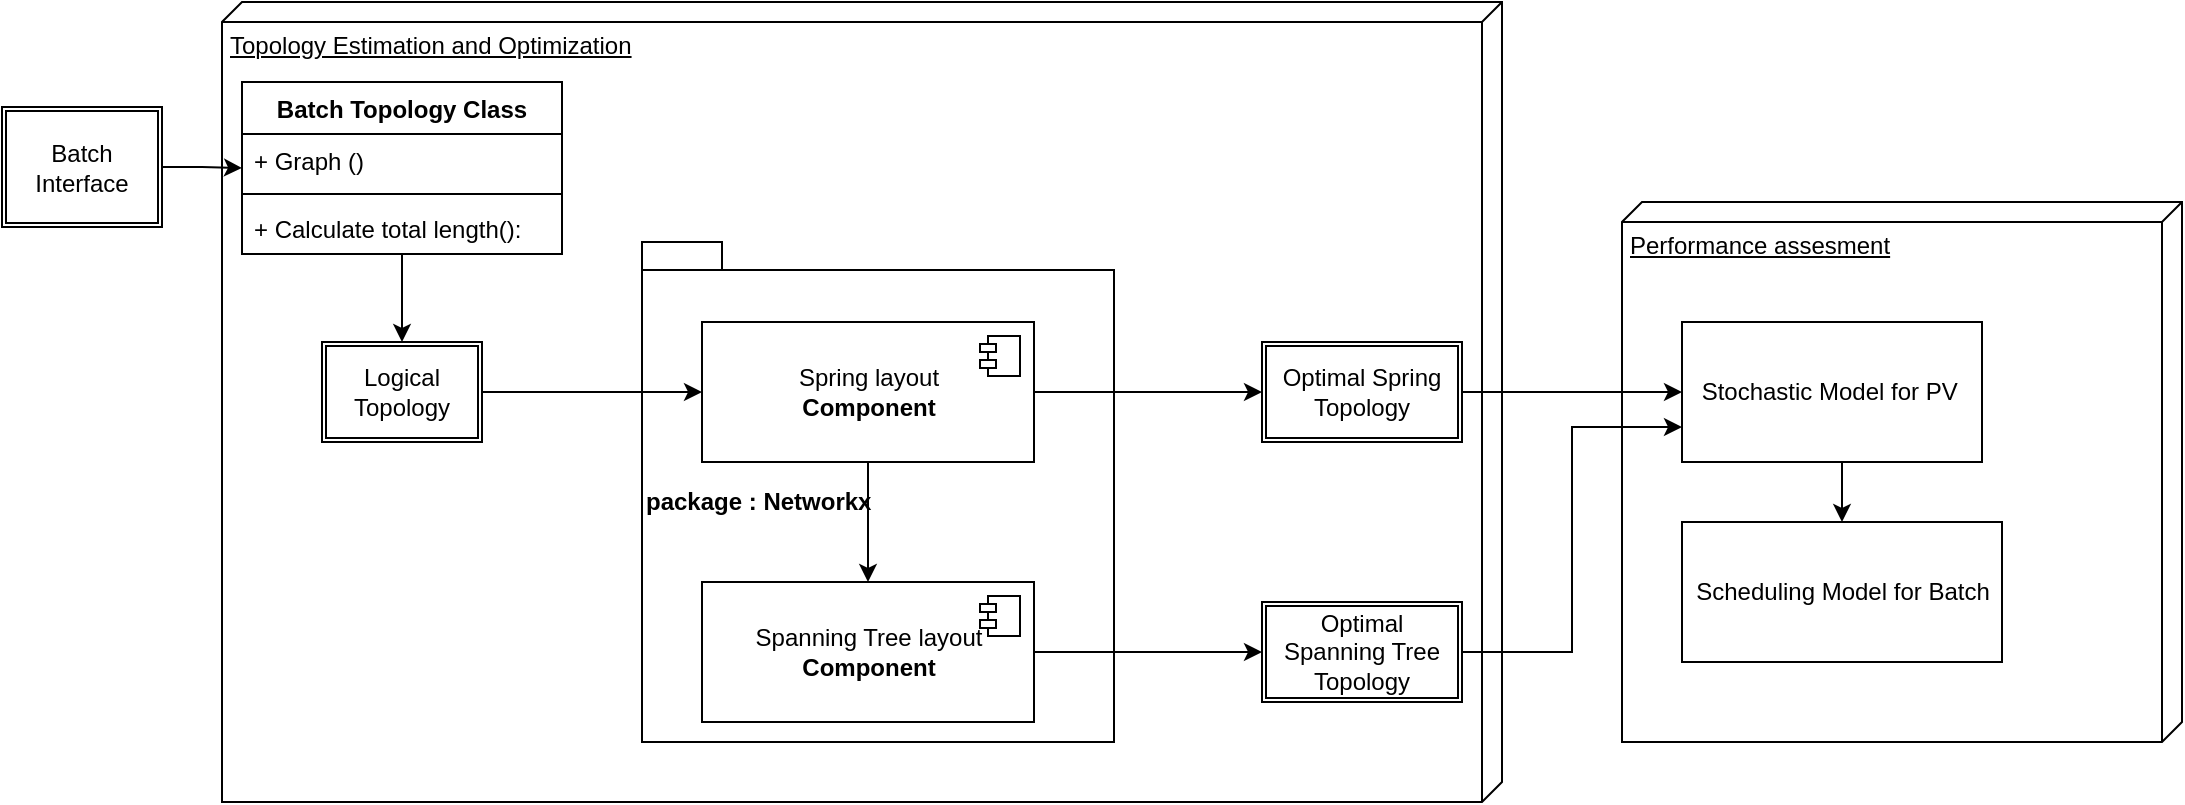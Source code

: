 <mxfile version="17.4.6" type="github">
  <diagram id="C5RBs43oDa-KdzZeNtuy" name="Page-1">
    <mxGraphModel dx="1486" dy="873" grid="1" gridSize="10" guides="1" tooltips="1" connect="1" arrows="1" fold="1" page="1" pageScale="1" pageWidth="827" pageHeight="1169" math="0" shadow="0">
      <root>
        <mxCell id="WIyWlLk6GJQsqaUBKTNV-0" />
        <mxCell id="WIyWlLk6GJQsqaUBKTNV-1" parent="WIyWlLk6GJQsqaUBKTNV-0" />
        <mxCell id="580THTsSkql1xGWtSYTH-1" value="Topology Estimation and Optimization" style="verticalAlign=top;align=left;spacingTop=8;spacingLeft=2;spacingRight=12;shape=cube;size=10;direction=south;fontStyle=4;html=1;" vertex="1" parent="WIyWlLk6GJQsqaUBKTNV-1">
          <mxGeometry x="220" y="390" width="640" height="400" as="geometry" />
        </mxCell>
        <mxCell id="580THTsSkql1xGWtSYTH-361" style="edgeStyle=orthogonalEdgeStyle;rounded=0;orthogonalLoop=1;jettySize=auto;html=1;exitX=1;exitY=0.5;exitDx=0;exitDy=0;entryX=0;entryY=0.5;entryDx=0;entryDy=0;" edge="1" parent="WIyWlLk6GJQsqaUBKTNV-1" source="580THTsSkql1xGWtSYTH-6" target="580THTsSkql1xGWtSYTH-356">
          <mxGeometry relative="1" as="geometry" />
        </mxCell>
        <mxCell id="580THTsSkql1xGWtSYTH-6" value="Batch Interface" style="shape=ext;double=1;rounded=0;whiteSpace=wrap;html=1;" vertex="1" parent="WIyWlLk6GJQsqaUBKTNV-1">
          <mxGeometry x="110" y="442.5" width="80" height="60" as="geometry" />
        </mxCell>
        <mxCell id="580THTsSkql1xGWtSYTH-7" value="Logical Topology" style="shape=ext;double=1;rounded=0;whiteSpace=wrap;html=1;" vertex="1" parent="WIyWlLk6GJQsqaUBKTNV-1">
          <mxGeometry x="270" y="560" width="80" height="50" as="geometry" />
        </mxCell>
        <mxCell id="580THTsSkql1xGWtSYTH-8" style="edgeStyle=orthogonalEdgeStyle;rounded=0;orthogonalLoop=1;jettySize=auto;html=1;exitX=0.5;exitY=1;exitDx=0;exitDy=0;" edge="1" parent="WIyWlLk6GJQsqaUBKTNV-1" source="580THTsSkql1xGWtSYTH-6" target="580THTsSkql1xGWtSYTH-6">
          <mxGeometry relative="1" as="geometry" />
        </mxCell>
        <mxCell id="580THTsSkql1xGWtSYTH-0" value="&lt;span&gt;package : Networkx&lt;/span&gt;" style="shape=folder;fontStyle=1;spacingTop=10;tabWidth=40;tabHeight=14;tabPosition=left;html=1;align=left;" vertex="1" parent="WIyWlLk6GJQsqaUBKTNV-1">
          <mxGeometry x="430" y="510" width="236" height="250" as="geometry" />
        </mxCell>
        <mxCell id="580THTsSkql1xGWtSYTH-9" style="edgeStyle=orthogonalEdgeStyle;rounded=0;orthogonalLoop=1;jettySize=auto;html=1;exitX=0.5;exitY=1;exitDx=0;exitDy=0;" edge="1" parent="WIyWlLk6GJQsqaUBKTNV-1" source="580THTsSkql1xGWtSYTH-7" target="580THTsSkql1xGWtSYTH-7">
          <mxGeometry relative="1" as="geometry" />
        </mxCell>
        <mxCell id="580THTsSkql1xGWtSYTH-372" style="edgeStyle=orthogonalEdgeStyle;rounded=0;orthogonalLoop=1;jettySize=auto;html=1;entryX=0;entryY=0.5;entryDx=0;entryDy=0;" edge="1" parent="WIyWlLk6GJQsqaUBKTNV-1" source="580THTsSkql1xGWtSYTH-4" target="580THTsSkql1xGWtSYTH-371">
          <mxGeometry relative="1" as="geometry" />
        </mxCell>
        <mxCell id="580THTsSkql1xGWtSYTH-4" value="Spanning Tree layout&lt;br&gt;&lt;b&gt;Component&lt;/b&gt;" style="html=1;dropTarget=0;" vertex="1" parent="WIyWlLk6GJQsqaUBKTNV-1">
          <mxGeometry x="460" y="680" width="166" height="70" as="geometry" />
        </mxCell>
        <mxCell id="580THTsSkql1xGWtSYTH-5" value="" style="shape=module;jettyWidth=8;jettyHeight=4;" vertex="1" parent="580THTsSkql1xGWtSYTH-4">
          <mxGeometry x="1" width="20" height="20" relative="1" as="geometry">
            <mxPoint x="-27" y="7" as="offset" />
          </mxGeometry>
        </mxCell>
        <mxCell id="580THTsSkql1xGWtSYTH-16" style="edgeStyle=orthogonalEdgeStyle;rounded=0;orthogonalLoop=1;jettySize=auto;html=1;exitX=0.5;exitY=1;exitDx=0;exitDy=0;entryX=0.5;entryY=0;entryDx=0;entryDy=0;" edge="1" parent="WIyWlLk6GJQsqaUBKTNV-1" source="580THTsSkql1xGWtSYTH-2" target="580THTsSkql1xGWtSYTH-4">
          <mxGeometry relative="1" as="geometry" />
        </mxCell>
        <mxCell id="580THTsSkql1xGWtSYTH-370" style="edgeStyle=orthogonalEdgeStyle;rounded=0;orthogonalLoop=1;jettySize=auto;html=1;exitX=1;exitY=0.5;exitDx=0;exitDy=0;entryX=0;entryY=0.5;entryDx=0;entryDy=0;" edge="1" parent="WIyWlLk6GJQsqaUBKTNV-1" source="580THTsSkql1xGWtSYTH-2" target="580THTsSkql1xGWtSYTH-369">
          <mxGeometry relative="1" as="geometry" />
        </mxCell>
        <mxCell id="580THTsSkql1xGWtSYTH-374" style="edgeStyle=orthogonalEdgeStyle;rounded=0;orthogonalLoop=1;jettySize=auto;html=1;" edge="1" parent="WIyWlLk6GJQsqaUBKTNV-1" source="580THTsSkql1xGWtSYTH-7" target="580THTsSkql1xGWtSYTH-2">
          <mxGeometry relative="1" as="geometry" />
        </mxCell>
        <mxCell id="580THTsSkql1xGWtSYTH-2" value="Spring layout&lt;br&gt;&lt;b&gt;Component&lt;/b&gt;" style="html=1;dropTarget=0;" vertex="1" parent="WIyWlLk6GJQsqaUBKTNV-1">
          <mxGeometry x="460" y="550" width="166" height="70" as="geometry" />
        </mxCell>
        <mxCell id="580THTsSkql1xGWtSYTH-3" value="" style="shape=module;jettyWidth=8;jettyHeight=4;" vertex="1" parent="580THTsSkql1xGWtSYTH-2">
          <mxGeometry x="1" width="20" height="20" relative="1" as="geometry">
            <mxPoint x="-27" y="7" as="offset" />
          </mxGeometry>
        </mxCell>
        <mxCell id="580THTsSkql1xGWtSYTH-365" style="edgeStyle=orthogonalEdgeStyle;rounded=0;orthogonalLoop=1;jettySize=auto;html=1;" edge="1" parent="WIyWlLk6GJQsqaUBKTNV-1" source="580THTsSkql1xGWtSYTH-356" target="580THTsSkql1xGWtSYTH-7">
          <mxGeometry relative="1" as="geometry" />
        </mxCell>
        <mxCell id="580THTsSkql1xGWtSYTH-356" value="Batch Topology Class" style="swimlane;fontStyle=1;align=center;verticalAlign=top;childLayout=stackLayout;horizontal=1;startSize=26;horizontalStack=0;resizeParent=1;resizeParentMax=0;resizeLast=0;collapsible=1;marginBottom=0;" vertex="1" parent="WIyWlLk6GJQsqaUBKTNV-1">
          <mxGeometry x="230" y="430" width="160" height="86" as="geometry" />
        </mxCell>
        <mxCell id="580THTsSkql1xGWtSYTH-357" value="+ Graph ()" style="text;strokeColor=none;fillColor=none;align=left;verticalAlign=top;spacingLeft=4;spacingRight=4;overflow=hidden;rotatable=0;points=[[0,0.5],[1,0.5]];portConstraint=eastwest;" vertex="1" parent="580THTsSkql1xGWtSYTH-356">
          <mxGeometry y="26" width="160" height="26" as="geometry" />
        </mxCell>
        <mxCell id="580THTsSkql1xGWtSYTH-358" value="" style="line;strokeWidth=1;fillColor=none;align=left;verticalAlign=middle;spacingTop=-1;spacingLeft=3;spacingRight=3;rotatable=0;labelPosition=right;points=[];portConstraint=eastwest;" vertex="1" parent="580THTsSkql1xGWtSYTH-356">
          <mxGeometry y="52" width="160" height="8" as="geometry" />
        </mxCell>
        <mxCell id="580THTsSkql1xGWtSYTH-359" value="+ Calculate total length():" style="text;strokeColor=none;fillColor=none;align=left;verticalAlign=top;spacingLeft=4;spacingRight=4;overflow=hidden;rotatable=0;points=[[0,0.5],[1,0.5]];portConstraint=eastwest;" vertex="1" parent="580THTsSkql1xGWtSYTH-356">
          <mxGeometry y="60" width="160" height="26" as="geometry" />
        </mxCell>
        <mxCell id="580THTsSkql1xGWtSYTH-369" value="Optimal Spring Topology" style="shape=ext;double=1;rounded=0;whiteSpace=wrap;html=1;" vertex="1" parent="WIyWlLk6GJQsqaUBKTNV-1">
          <mxGeometry x="740" y="560" width="100" height="50" as="geometry" />
        </mxCell>
        <mxCell id="580THTsSkql1xGWtSYTH-371" value="Optimal Spanning Tree Topology" style="shape=ext;double=1;rounded=0;whiteSpace=wrap;html=1;" vertex="1" parent="WIyWlLk6GJQsqaUBKTNV-1">
          <mxGeometry x="740" y="690" width="100" height="50" as="geometry" />
        </mxCell>
        <mxCell id="580THTsSkql1xGWtSYTH-380" value="Performance assesment" style="verticalAlign=top;align=left;spacingTop=8;spacingLeft=2;spacingRight=12;shape=cube;size=10;direction=south;fontStyle=4;html=1;" vertex="1" parent="WIyWlLk6GJQsqaUBKTNV-1">
          <mxGeometry x="920" y="490" width="280" height="270" as="geometry" />
        </mxCell>
        <mxCell id="580THTsSkql1xGWtSYTH-384" style="edgeStyle=orthogonalEdgeStyle;rounded=0;orthogonalLoop=1;jettySize=auto;html=1;exitX=1;exitY=0.5;exitDx=0;exitDy=0;" edge="1" parent="WIyWlLk6GJQsqaUBKTNV-1" source="580THTsSkql1xGWtSYTH-369" target="580THTsSkql1xGWtSYTH-381">
          <mxGeometry relative="1" as="geometry">
            <mxPoint x="910" y="580" as="sourcePoint" />
          </mxGeometry>
        </mxCell>
        <mxCell id="580THTsSkql1xGWtSYTH-385" style="edgeStyle=orthogonalEdgeStyle;rounded=0;orthogonalLoop=1;jettySize=auto;html=1;exitX=1;exitY=0.5;exitDx=0;exitDy=0;entryX=0;entryY=0.75;entryDx=0;entryDy=0;" edge="1" parent="WIyWlLk6GJQsqaUBKTNV-1" source="580THTsSkql1xGWtSYTH-371" target="580THTsSkql1xGWtSYTH-381">
          <mxGeometry relative="1" as="geometry" />
        </mxCell>
        <mxCell id="580THTsSkql1xGWtSYTH-387" style="edgeStyle=orthogonalEdgeStyle;rounded=0;orthogonalLoop=1;jettySize=auto;html=1;exitX=0.5;exitY=1;exitDx=0;exitDy=0;entryX=0.5;entryY=0;entryDx=0;entryDy=0;" edge="1" parent="WIyWlLk6GJQsqaUBKTNV-1" source="580THTsSkql1xGWtSYTH-381" target="580THTsSkql1xGWtSYTH-382">
          <mxGeometry relative="1" as="geometry" />
        </mxCell>
        <mxCell id="580THTsSkql1xGWtSYTH-381" value="Stochastic Model for PV&amp;nbsp;" style="html=1;" vertex="1" parent="WIyWlLk6GJQsqaUBKTNV-1">
          <mxGeometry x="950" y="550" width="150" height="70" as="geometry" />
        </mxCell>
        <mxCell id="580THTsSkql1xGWtSYTH-382" value="Scheduling Model for Batch" style="html=1;" vertex="1" parent="WIyWlLk6GJQsqaUBKTNV-1">
          <mxGeometry x="950" y="650" width="160" height="70" as="geometry" />
        </mxCell>
      </root>
    </mxGraphModel>
  </diagram>
</mxfile>
